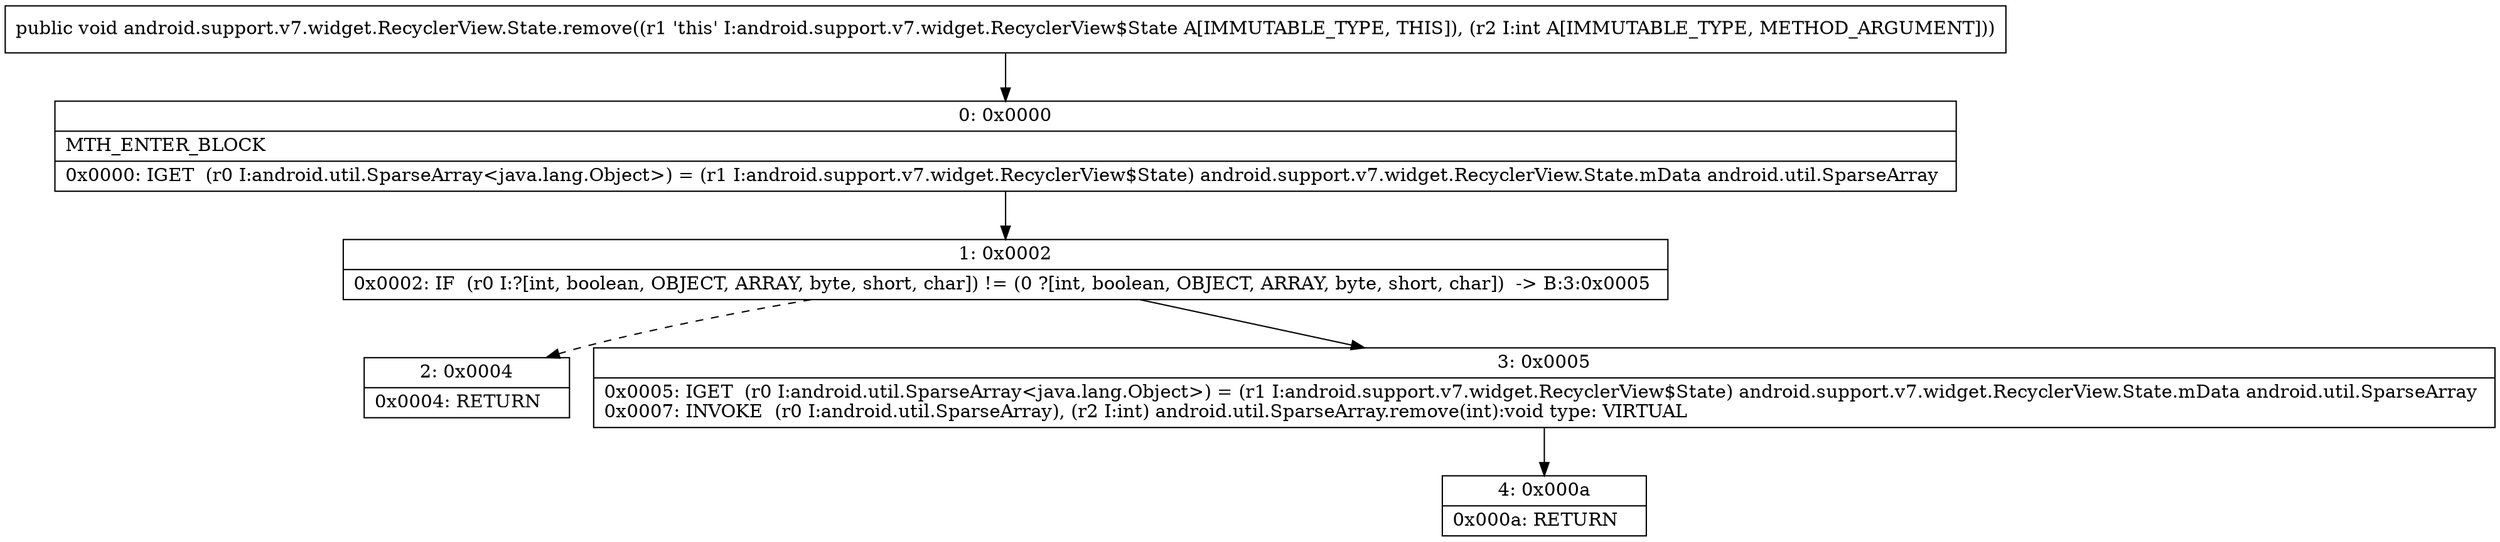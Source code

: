 digraph "CFG forandroid.support.v7.widget.RecyclerView.State.remove(I)V" {
Node_0 [shape=record,label="{0\:\ 0x0000|MTH_ENTER_BLOCK\l|0x0000: IGET  (r0 I:android.util.SparseArray\<java.lang.Object\>) = (r1 I:android.support.v7.widget.RecyclerView$State) android.support.v7.widget.RecyclerView.State.mData android.util.SparseArray \l}"];
Node_1 [shape=record,label="{1\:\ 0x0002|0x0002: IF  (r0 I:?[int, boolean, OBJECT, ARRAY, byte, short, char]) != (0 ?[int, boolean, OBJECT, ARRAY, byte, short, char])  \-\> B:3:0x0005 \l}"];
Node_2 [shape=record,label="{2\:\ 0x0004|0x0004: RETURN   \l}"];
Node_3 [shape=record,label="{3\:\ 0x0005|0x0005: IGET  (r0 I:android.util.SparseArray\<java.lang.Object\>) = (r1 I:android.support.v7.widget.RecyclerView$State) android.support.v7.widget.RecyclerView.State.mData android.util.SparseArray \l0x0007: INVOKE  (r0 I:android.util.SparseArray), (r2 I:int) android.util.SparseArray.remove(int):void type: VIRTUAL \l}"];
Node_4 [shape=record,label="{4\:\ 0x000a|0x000a: RETURN   \l}"];
MethodNode[shape=record,label="{public void android.support.v7.widget.RecyclerView.State.remove((r1 'this' I:android.support.v7.widget.RecyclerView$State A[IMMUTABLE_TYPE, THIS]), (r2 I:int A[IMMUTABLE_TYPE, METHOD_ARGUMENT])) }"];
MethodNode -> Node_0;
Node_0 -> Node_1;
Node_1 -> Node_2[style=dashed];
Node_1 -> Node_3;
Node_3 -> Node_4;
}

